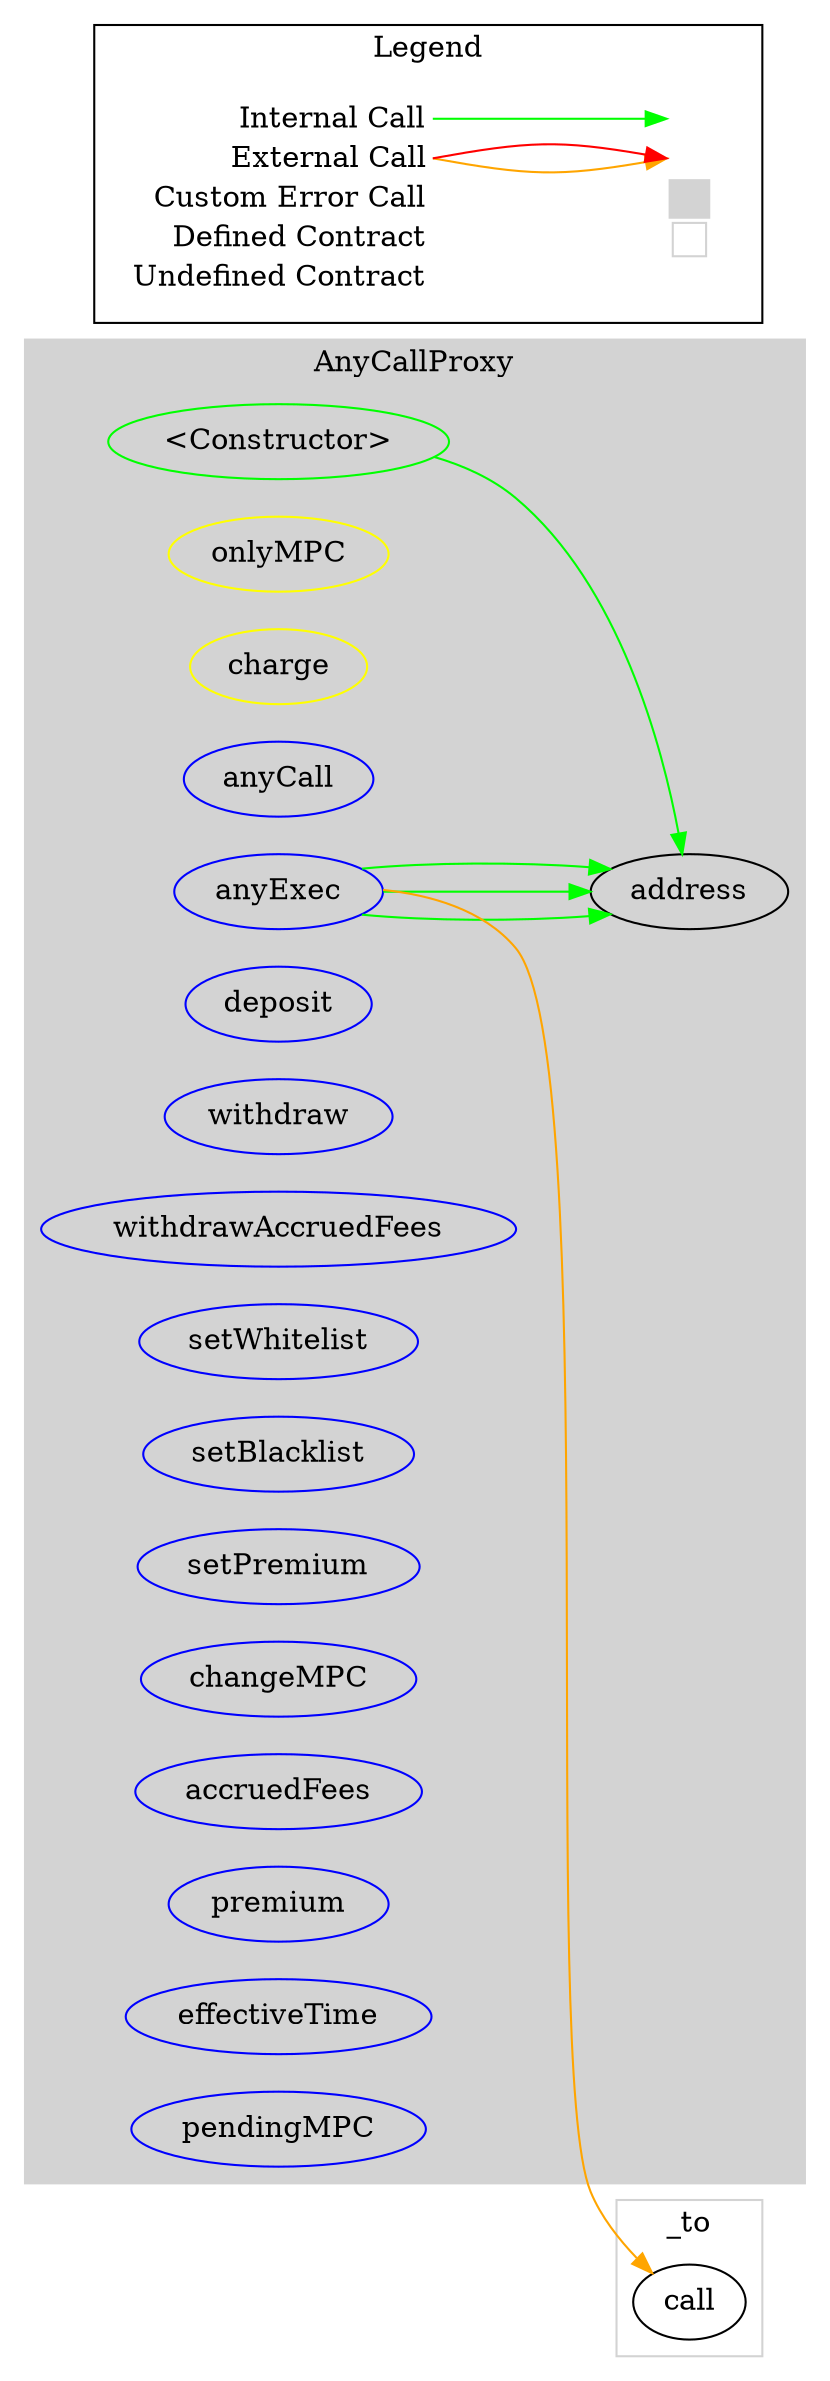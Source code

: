 digraph G {
  graph [ ratio = "auto", page = "100", compound =true ];
subgraph "clusterAnyCallProxy" {
  graph [ label = "AnyCallProxy", color = "lightgray", style = "filled", bgcolor = "lightgray" ];
  "AnyCallProxy.<Constructor>" [ label = "<Constructor>", color = "green" ];
  "AnyCallProxy.onlyMPC" [ label = "onlyMPC", color = "yellow" ];
  "AnyCallProxy.charge" [ label = "charge", color = "yellow" ];
  "AnyCallProxy.anyCall" [ label = "anyCall", color = "blue" ];
  "AnyCallProxy.anyExec" [ label = "anyExec", color = "blue" ];
  "AnyCallProxy.deposit" [ label = "deposit", color = "blue" ];
  "AnyCallProxy.withdraw" [ label = "withdraw", color = "blue" ];
  "AnyCallProxy.withdrawAccruedFees" [ label = "withdrawAccruedFees", color = "blue" ];
  "AnyCallProxy.setWhitelist" [ label = "setWhitelist", color = "blue" ];
  "AnyCallProxy.setBlacklist" [ label = "setBlacklist", color = "blue" ];
  "AnyCallProxy.setPremium" [ label = "setPremium", color = "blue" ];
  "AnyCallProxy.changeMPC" [ label = "changeMPC", color = "blue" ];
  "AnyCallProxy.accruedFees" [ label = "accruedFees", color = "blue" ];
  "AnyCallProxy.premium" [ label = "premium", color = "blue" ];
  "AnyCallProxy.effectiveTime" [ label = "effectiveTime", color = "blue" ];
  "AnyCallProxy.pendingMPC" [ label = "pendingMPC", color = "blue" ];
  "AnyCallProxy.address" [ label = "address" ];
}

subgraph "cluster_to" {
  graph [ label = "_to", color = "lightgray" ];
  "_to.call" [ label = "call" ];
}

  "AnyCallProxy.<Constructor>";
  "AnyCallProxy.address";
  "AnyCallProxy.anyExec";
  "_to.call";
  "AnyCallProxy.<Constructor>" -> "AnyCallProxy.address" [ color = "green" ];
  "AnyCallProxy.anyExec" -> "_to.call" [ color = "orange" ];
  "AnyCallProxy.anyExec" -> "AnyCallProxy.address" [ color = "green" ];
  "AnyCallProxy.anyExec" -> "AnyCallProxy.address" [ color = "green" ];
  "AnyCallProxy.anyExec" -> "AnyCallProxy.address" [ color = "green" ];


rankdir=LR
node [shape=plaintext]
subgraph cluster_01 { 
label = "Legend";
key [label=<<table border="0" cellpadding="2" cellspacing="0" cellborder="0">
  <tr><td align="right" port="i1">Internal Call</td></tr>
  <tr><td align="right" port="i2">External Call</td></tr>
  <tr><td align="right" port="i2">Custom Error Call</td></tr>
  <tr><td align="right" port="i3">Defined Contract</td></tr>
  <tr><td align="right" port="i4">Undefined Contract</td></tr>
  </table>>]
key2 [label=<<table border="0" cellpadding="2" cellspacing="0" cellborder="0">
  <tr><td port="i1">&nbsp;&nbsp;&nbsp;</td></tr>
  <tr><td port="i2">&nbsp;&nbsp;&nbsp;</td></tr>
  <tr><td port="i3" bgcolor="lightgray">&nbsp;&nbsp;&nbsp;</td></tr>
  <tr><td port="i4">
    <table border="1" cellborder="0" cellspacing="0" cellpadding="7" color="lightgray">
      <tr>
       <td></td>
      </tr>
     </table>
  </td></tr>
  </table>>]
key:i1:e -> key2:i1:w [color="green"]
key:i2:e -> key2:i2:w [color="orange"]
key:i2:e -> key2:i2:w [color="red"]
}
}

